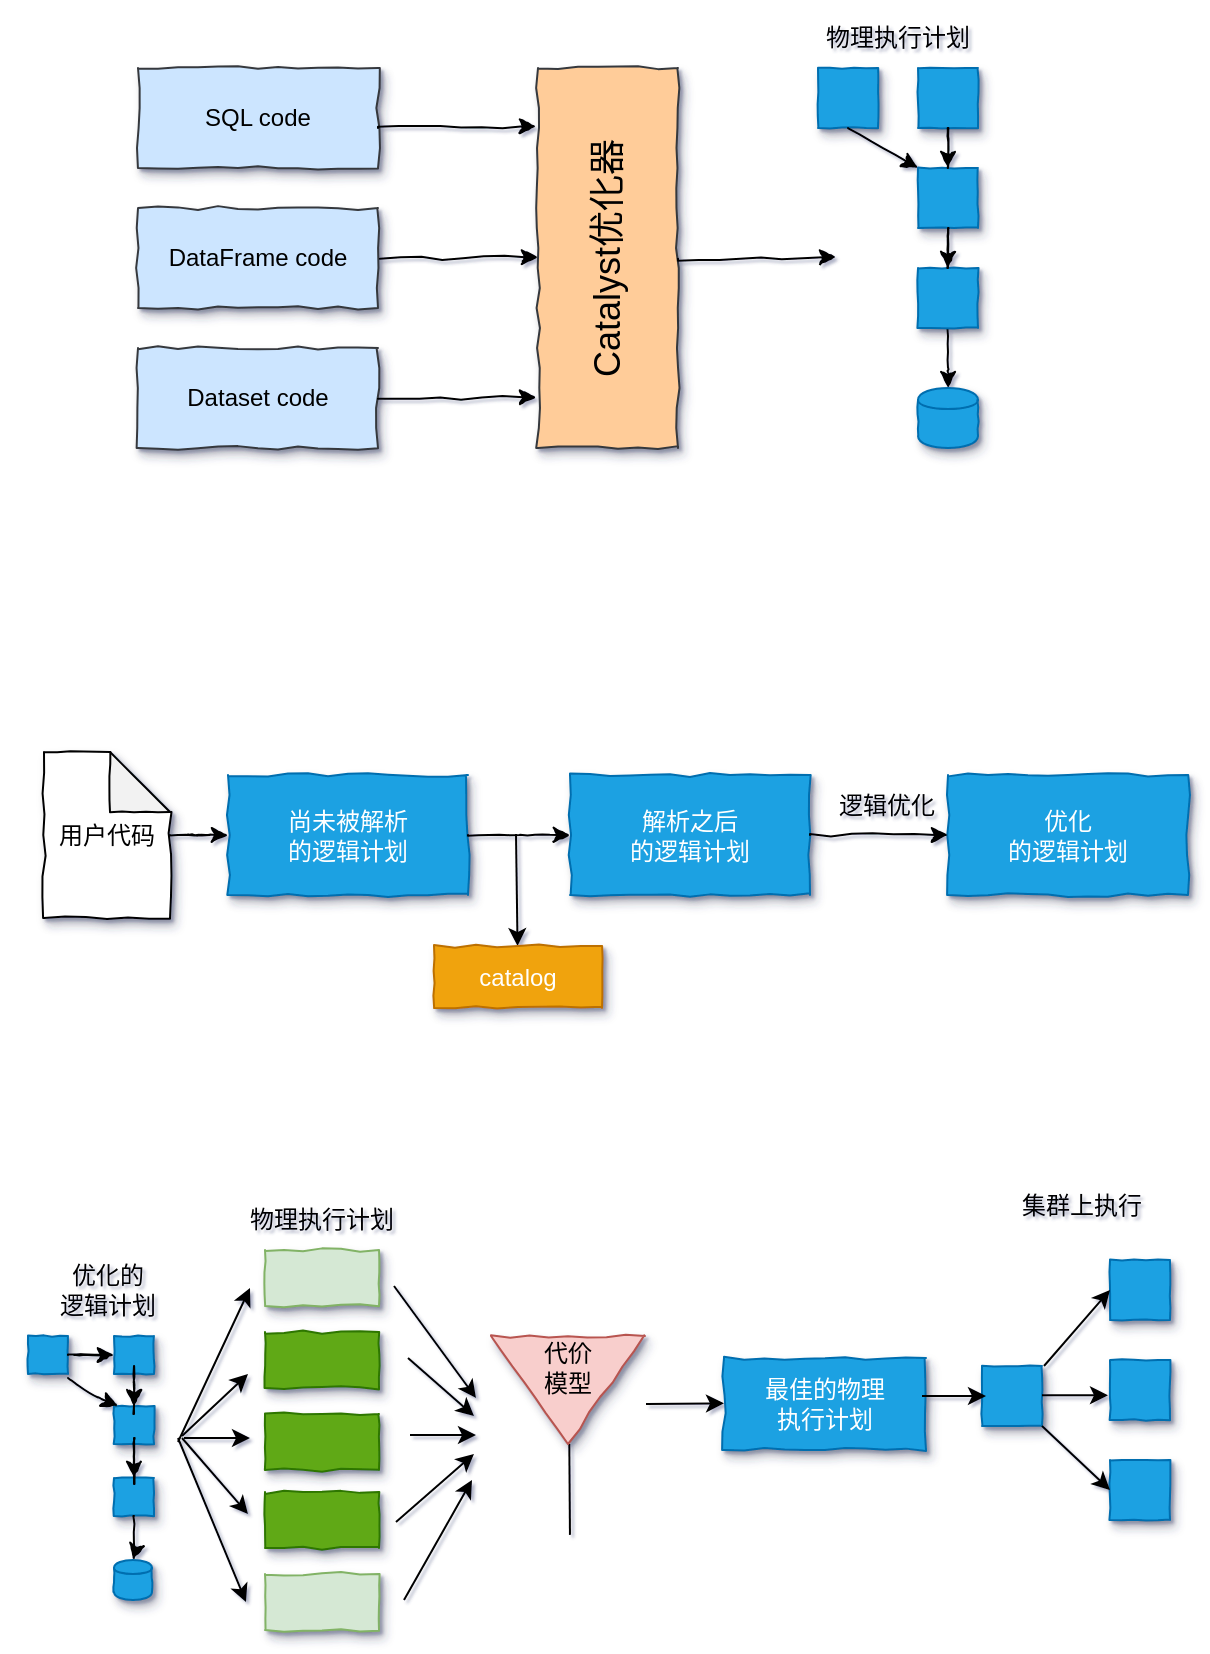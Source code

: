 <mxfile version="13.0.3" type="device"><diagram id="Q9kY0E7_PoNDs9OXjEoq" name="第 1 页"><mxGraphModel dx="938" dy="649" grid="0" gridSize="10" guides="1" tooltips="1" connect="1" arrows="1" fold="1" page="1" pageScale="1" pageWidth="827" pageHeight="1169" background="#ffffff" math="0" shadow="1"><root><mxCell id="0"/><mxCell id="1" parent="0"/><mxCell id="tz76IQIEf9m_DqUwIH97-41" value="" style="group" vertex="1" connectable="0" parent="1"><mxGeometry x="187" y="66" width="430" height="220" as="geometry"/></mxCell><mxCell id="tz76IQIEf9m_DqUwIH97-1" value="SQL code" style="rounded=0;whiteSpace=wrap;html=1;comic=1;shadow=1;fillColor=#cce5ff;strokeColor=#36393d;" vertex="1" parent="tz76IQIEf9m_DqUwIH97-41"><mxGeometry y="30" width="120" height="50" as="geometry"/></mxCell><mxCell id="tz76IQIEf9m_DqUwIH97-4" value="DataFrame code" style="rounded=0;whiteSpace=wrap;html=1;shadow=1;comic=1;fillColor=#cce5ff;strokeColor=#36393d;" vertex="1" parent="tz76IQIEf9m_DqUwIH97-41"><mxGeometry y="100" width="120" height="50" as="geometry"/></mxCell><mxCell id="tz76IQIEf9m_DqUwIH97-6" value="Dataset code" style="rounded=0;whiteSpace=wrap;html=1;comic=1;shadow=1;fillColor=#cce5ff;strokeColor=#36393d;" vertex="1" parent="tz76IQIEf9m_DqUwIH97-41"><mxGeometry y="170" width="120" height="50" as="geometry"/></mxCell><mxCell id="tz76IQIEf9m_DqUwIH97-8" value="&lt;div style=&quot;&quot;&gt;&lt;span&gt;&lt;font style=&quot;font-size: 18px&quot;&gt;Catalyst优化器&lt;/font&gt;&lt;/span&gt;&lt;/div&gt;" style="rounded=0;whiteSpace=wrap;html=1;align=center;horizontal=0;verticalAlign=middle;comic=1;shadow=1;glass=0;fillColor=#ffcc99;strokeColor=#36393d;" vertex="1" parent="tz76IQIEf9m_DqUwIH97-41"><mxGeometry x="200" y="30" width="70" height="190" as="geometry"/></mxCell><mxCell id="tz76IQIEf9m_DqUwIH97-9" value="" style="rounded=0;whiteSpace=wrap;html=1;shadow=1;glass=0;comic=1;fillColor=#1ba1e2;strokeColor=#006EAF;fontColor=#ffffff;" vertex="1" parent="tz76IQIEf9m_DqUwIH97-41"><mxGeometry x="340" y="30" width="30" height="30" as="geometry"/></mxCell><mxCell id="tz76IQIEf9m_DqUwIH97-13" value="" style="shape=cylinder;whiteSpace=wrap;html=1;boundedLbl=1;backgroundOutline=1;rounded=0;shadow=1;glass=0;comic=1;fillColor=#1ba1e2;strokeColor=#006EAF;fontColor=#ffffff;" vertex="1" parent="tz76IQIEf9m_DqUwIH97-41"><mxGeometry x="390" y="190" width="30" height="30" as="geometry"/></mxCell><mxCell id="tz76IQIEf9m_DqUwIH97-14" value="" style="endArrow=classic;html=1;entryX=-0.014;entryY=0.153;entryDx=0;entryDy=0;entryPerimeter=0;comic=1;shadow=0;" edge="1" parent="tz76IQIEf9m_DqUwIH97-41" target="tz76IQIEf9m_DqUwIH97-8"><mxGeometry width="50" height="50" relative="1" as="geometry"><mxPoint x="120" y="60" as="sourcePoint"/><mxPoint x="170" y="10" as="targetPoint"/></mxGeometry></mxCell><mxCell id="tz76IQIEf9m_DqUwIH97-15" value="" style="endArrow=classic;html=1;entryX=-0.014;entryY=0.153;entryDx=0;entryDy=0;entryPerimeter=0;comic=1;shadow=0;" edge="1" parent="tz76IQIEf9m_DqUwIH97-41"><mxGeometry width="50" height="50" relative="1" as="geometry"><mxPoint x="120.98" y="125.43" as="sourcePoint"/><mxPoint x="200" y="124.5" as="targetPoint"/></mxGeometry></mxCell><mxCell id="tz76IQIEf9m_DqUwIH97-16" value="" style="endArrow=classic;html=1;entryX=-0.014;entryY=0.153;entryDx=0;entryDy=0;entryPerimeter=0;comic=1;shadow=0;" edge="1" parent="tz76IQIEf9m_DqUwIH97-41"><mxGeometry width="50" height="50" relative="1" as="geometry"><mxPoint x="120" y="195.43" as="sourcePoint"/><mxPoint x="199.02" y="194.5" as="targetPoint"/></mxGeometry></mxCell><mxCell id="tz76IQIEf9m_DqUwIH97-17" value="" style="endArrow=classic;html=1;entryX=-0.014;entryY=0.153;entryDx=0;entryDy=0;entryPerimeter=0;comic=1;shadow=0;" edge="1" parent="tz76IQIEf9m_DqUwIH97-41"><mxGeometry width="50" height="50" relative="1" as="geometry"><mxPoint x="270" y="125.43" as="sourcePoint"/><mxPoint x="349.02" y="124.5" as="targetPoint"/></mxGeometry></mxCell><mxCell id="tz76IQIEf9m_DqUwIH97-18" value="物理执行计划" style="text;html=1;strokeColor=none;fillColor=none;align=center;verticalAlign=middle;whiteSpace=wrap;rounded=0;shadow=1;glass=0;comic=1;" vertex="1" parent="tz76IQIEf9m_DqUwIH97-41"><mxGeometry x="330" width="100" height="30" as="geometry"/></mxCell><mxCell id="tz76IQIEf9m_DqUwIH97-26" value="" style="rounded=0;whiteSpace=wrap;html=1;shadow=1;glass=0;comic=1;fillColor=#1ba1e2;strokeColor=#006EAF;fontColor=#ffffff;" vertex="1" parent="tz76IQIEf9m_DqUwIH97-41"><mxGeometry x="390" y="30" width="30" height="30" as="geometry"/></mxCell><mxCell id="tz76IQIEf9m_DqUwIH97-28" value="" style="rounded=0;whiteSpace=wrap;html=1;shadow=1;glass=0;comic=1;fillColor=#1ba1e2;strokeColor=#006EAF;fontColor=#ffffff;" vertex="1" parent="tz76IQIEf9m_DqUwIH97-41"><mxGeometry x="390" y="80" width="30" height="30" as="geometry"/></mxCell><mxCell id="tz76IQIEf9m_DqUwIH97-33" value="" style="edgeStyle=orthogonalEdgeStyle;rounded=0;comic=1;orthogonalLoop=1;jettySize=auto;html=1;shadow=0;" edge="1" parent="tz76IQIEf9m_DqUwIH97-41" source="tz76IQIEf9m_DqUwIH97-26" target="tz76IQIEf9m_DqUwIH97-28"><mxGeometry relative="1" as="geometry"/></mxCell><mxCell id="tz76IQIEf9m_DqUwIH97-38" value="" style="edgeStyle=orthogonalEdgeStyle;rounded=0;comic=1;orthogonalLoop=1;jettySize=auto;html=1;shadow=0;" edge="1" parent="tz76IQIEf9m_DqUwIH97-41" source="tz76IQIEf9m_DqUwIH97-35"><mxGeometry relative="1" as="geometry"><mxPoint x="405" y="190" as="targetPoint"/></mxGeometry></mxCell><mxCell id="tz76IQIEf9m_DqUwIH97-35" value="" style="rounded=0;whiteSpace=wrap;html=1;shadow=1;glass=0;comic=1;fillColor=#1ba1e2;strokeColor=#006EAF;fontColor=#ffffff;" vertex="1" parent="tz76IQIEf9m_DqUwIH97-41"><mxGeometry x="390" y="130" width="30" height="30" as="geometry"/></mxCell><mxCell id="tz76IQIEf9m_DqUwIH97-36" value="" style="edgeStyle=orthogonalEdgeStyle;rounded=0;comic=1;orthogonalLoop=1;jettySize=auto;html=1;shadow=0;" edge="1" parent="tz76IQIEf9m_DqUwIH97-41" source="tz76IQIEf9m_DqUwIH97-28" target="tz76IQIEf9m_DqUwIH97-35"><mxGeometry relative="1" as="geometry"/></mxCell><mxCell id="tz76IQIEf9m_DqUwIH97-40" value="" style="endArrow=classic;html=1;shadow=0;entryX=0;entryY=0;entryDx=0;entryDy=0;comic=1;" edge="1" parent="tz76IQIEf9m_DqUwIH97-41" target="tz76IQIEf9m_DqUwIH97-28"><mxGeometry width="50" height="50" relative="1" as="geometry"><mxPoint x="355" y="60" as="sourcePoint"/><mxPoint x="405" y="10" as="targetPoint"/></mxGeometry></mxCell><mxCell id="tz76IQIEf9m_DqUwIH97-128" value="" style="group" vertex="1" connectable="0" parent="1"><mxGeometry x="140" y="438" width="572" height="164" as="geometry"/></mxCell><mxCell id="tz76IQIEf9m_DqUwIH97-42" value="用户代码" style="shape=note;whiteSpace=wrap;html=1;backgroundOutline=1;darkOpacity=0.05;rounded=0;shadow=1;glass=0;comic=1;" vertex="1" parent="tz76IQIEf9m_DqUwIH97-128"><mxGeometry width="63" height="83" as="geometry"/></mxCell><mxCell id="tz76IQIEf9m_DqUwIH97-63" value="尚未被解析&lt;br&gt;的逻辑计划" style="rounded=0;whiteSpace=wrap;html=1;shadow=1;glass=0;comic=1;fillColor=#1ba1e2;strokeColor=#006EAF;fontColor=#ffffff;" vertex="1" parent="tz76IQIEf9m_DqUwIH97-128"><mxGeometry x="92" y="11.5" width="120" height="60" as="geometry"/></mxCell><mxCell id="tz76IQIEf9m_DqUwIH97-64" value="" style="edgeStyle=orthogonalEdgeStyle;rounded=0;comic=1;orthogonalLoop=1;jettySize=auto;html=1;shadow=0;" edge="1" parent="tz76IQIEf9m_DqUwIH97-128" source="tz76IQIEf9m_DqUwIH97-42" target="tz76IQIEf9m_DqUwIH97-63"><mxGeometry relative="1" as="geometry"/></mxCell><mxCell id="tz76IQIEf9m_DqUwIH97-65" value="解析之后&lt;br&gt;的逻辑计划" style="rounded=0;whiteSpace=wrap;html=1;shadow=1;glass=0;comic=1;fillColor=#1ba1e2;strokeColor=#006EAF;fontColor=#ffffff;" vertex="1" parent="tz76IQIEf9m_DqUwIH97-128"><mxGeometry x="263" y="11.5" width="120" height="60" as="geometry"/></mxCell><mxCell id="tz76IQIEf9m_DqUwIH97-66" value="" style="edgeStyle=orthogonalEdgeStyle;rounded=0;comic=1;orthogonalLoop=1;jettySize=auto;html=1;shadow=0;" edge="1" parent="tz76IQIEf9m_DqUwIH97-128" source="tz76IQIEf9m_DqUwIH97-63" target="tz76IQIEf9m_DqUwIH97-65"><mxGeometry relative="1" as="geometry"><Array as="points"><mxPoint x="238" y="42"/><mxPoint x="238" y="42"/></Array></mxGeometry></mxCell><mxCell id="tz76IQIEf9m_DqUwIH97-67" value="优化&lt;br&gt;的逻辑计划" style="rounded=0;whiteSpace=wrap;html=1;shadow=1;glass=0;comic=1;fillColor=#1ba1e2;strokeColor=#006EAF;fontColor=#ffffff;" vertex="1" parent="tz76IQIEf9m_DqUwIH97-128"><mxGeometry x="452" y="11.5" width="120" height="60" as="geometry"/></mxCell><mxCell id="tz76IQIEf9m_DqUwIH97-68" value="" style="edgeStyle=orthogonalEdgeStyle;rounded=0;comic=1;orthogonalLoop=1;jettySize=auto;html=1;shadow=0;" edge="1" parent="tz76IQIEf9m_DqUwIH97-128" source="tz76IQIEf9m_DqUwIH97-65" target="tz76IQIEf9m_DqUwIH97-67"><mxGeometry relative="1" as="geometry"/></mxCell><mxCell id="tz76IQIEf9m_DqUwIH97-69" value="" style="endArrow=classic;html=1;shadow=0;" edge="1" parent="tz76IQIEf9m_DqUwIH97-128" target="tz76IQIEf9m_DqUwIH97-70"><mxGeometry width="50" height="50" relative="1" as="geometry"><mxPoint x="236" y="41" as="sourcePoint"/><mxPoint x="286" y="-9" as="targetPoint"/></mxGeometry></mxCell><mxCell id="tz76IQIEf9m_DqUwIH97-70" value="catalog" style="rounded=0;whiteSpace=wrap;html=1;shadow=1;glass=0;comic=1;fillColor=#f0a30a;strokeColor=#BD7000;fontColor=#ffffff;" vertex="1" parent="tz76IQIEf9m_DqUwIH97-128"><mxGeometry x="195" y="97" width="84" height="31" as="geometry"/></mxCell><mxCell id="tz76IQIEf9m_DqUwIH97-71" value="逻辑优化" style="text;html=1;strokeColor=none;fillColor=none;align=center;verticalAlign=middle;whiteSpace=wrap;rounded=0;shadow=1;glass=0;comic=1;" vertex="1" parent="tz76IQIEf9m_DqUwIH97-128"><mxGeometry x="388" y="17" width="67" height="20" as="geometry"/></mxCell><mxCell id="tz76IQIEf9m_DqUwIH97-129" value="" style="group" vertex="1" connectable="0" parent="1"><mxGeometry x="122" y="650" width="587" height="227" as="geometry"/></mxCell><mxCell id="tz76IQIEf9m_DqUwIH97-72" value="" style="rounded=0;whiteSpace=wrap;html=1;shadow=1;glass=0;comic=1;fillColor=#1ba1e2;strokeColor=#006EAF;fontColor=#ffffff;" vertex="1" parent="tz76IQIEf9m_DqUwIH97-129"><mxGeometry x="10" y="80" width="20" height="19" as="geometry"/></mxCell><mxCell id="tz76IQIEf9m_DqUwIH97-87" value="" style="rounded=0;whiteSpace=wrap;html=1;shadow=1;glass=0;comic=1;fillColor=#1ba1e2;strokeColor=#006EAF;fontColor=#ffffff;" vertex="1" parent="tz76IQIEf9m_DqUwIH97-129"><mxGeometry x="53" y="80" width="20" height="19" as="geometry"/></mxCell><mxCell id="tz76IQIEf9m_DqUwIH97-88" value="" style="edgeStyle=orthogonalEdgeStyle;rounded=0;comic=1;orthogonalLoop=1;jettySize=auto;html=1;shadow=0;" edge="1" parent="tz76IQIEf9m_DqUwIH97-129" source="tz76IQIEf9m_DqUwIH97-72" target="tz76IQIEf9m_DqUwIH97-87"><mxGeometry relative="1" as="geometry"/></mxCell><mxCell id="tz76IQIEf9m_DqUwIH97-89" value="" style="rounded=0;whiteSpace=wrap;html=1;shadow=1;glass=0;comic=1;fillColor=#1ba1e2;strokeColor=#006EAF;fontColor=#ffffff;" vertex="1" parent="tz76IQIEf9m_DqUwIH97-129"><mxGeometry x="53" y="115" width="20" height="19" as="geometry"/></mxCell><mxCell id="tz76IQIEf9m_DqUwIH97-90" value="" style="edgeStyle=orthogonalEdgeStyle;rounded=0;comic=1;orthogonalLoop=1;jettySize=auto;html=1;shadow=0;" edge="1" parent="tz76IQIEf9m_DqUwIH97-129" source="tz76IQIEf9m_DqUwIH97-87" target="tz76IQIEf9m_DqUwIH97-89"><mxGeometry relative="1" as="geometry"/></mxCell><mxCell id="tz76IQIEf9m_DqUwIH97-91" value="" style="rounded=0;whiteSpace=wrap;html=1;shadow=1;glass=0;comic=1;fillColor=#1ba1e2;strokeColor=#006EAF;fontColor=#ffffff;" vertex="1" parent="tz76IQIEf9m_DqUwIH97-129"><mxGeometry x="53" y="151" width="20" height="19" as="geometry"/></mxCell><mxCell id="tz76IQIEf9m_DqUwIH97-92" value="" style="edgeStyle=orthogonalEdgeStyle;rounded=0;comic=1;orthogonalLoop=1;jettySize=auto;html=1;shadow=0;" edge="1" parent="tz76IQIEf9m_DqUwIH97-129" source="tz76IQIEf9m_DqUwIH97-89" target="tz76IQIEf9m_DqUwIH97-91"><mxGeometry relative="1" as="geometry"/></mxCell><mxCell id="tz76IQIEf9m_DqUwIH97-73" value="" style="shape=cylinder;whiteSpace=wrap;html=1;boundedLbl=1;backgroundOutline=1;rounded=0;shadow=1;glass=0;comic=1;fillColor=#1ba1e2;strokeColor=#006EAF;fontColor=#ffffff;" vertex="1" parent="tz76IQIEf9m_DqUwIH97-129"><mxGeometry x="53" y="192" width="19" height="20" as="geometry"/></mxCell><mxCell id="tz76IQIEf9m_DqUwIH97-93" value="" style="edgeStyle=orthogonalEdgeStyle;rounded=0;comic=1;orthogonalLoop=1;jettySize=auto;html=1;shadow=0;" edge="1" parent="tz76IQIEf9m_DqUwIH97-129" source="tz76IQIEf9m_DqUwIH97-91" target="tz76IQIEf9m_DqUwIH97-73"><mxGeometry relative="1" as="geometry"/></mxCell><mxCell id="tz76IQIEf9m_DqUwIH97-74" value="优化的&lt;br&gt;逻辑计划" style="text;html=1;strokeColor=none;fillColor=none;align=center;verticalAlign=middle;whiteSpace=wrap;rounded=0;shadow=1;glass=0;comic=1;" vertex="1" parent="tz76IQIEf9m_DqUwIH97-129"><mxGeometry y="42" width="100" height="30" as="geometry"/></mxCell><mxCell id="tz76IQIEf9m_DqUwIH97-81" value="" style="endArrow=classic;html=1;shadow=0;comic=1;" edge="1" parent="tz76IQIEf9m_DqUwIH97-129"><mxGeometry width="50" height="50" relative="1" as="geometry"><mxPoint x="30" y="101" as="sourcePoint"/><mxPoint x="55" y="115" as="targetPoint"/><Array as="points"><mxPoint x="41" y="109"/></Array></mxGeometry></mxCell><mxCell id="tz76IQIEf9m_DqUwIH97-82" value="" style="rounded=0;whiteSpace=wrap;html=1;shadow=1;glass=0;comic=1;fillColor=#d5e8d4;strokeColor=#82b366;" vertex="1" parent="tz76IQIEf9m_DqUwIH97-129"><mxGeometry x="128.5" y="37" width="57" height="28" as="geometry"/></mxCell><mxCell id="tz76IQIEf9m_DqUwIH97-83" value="" style="rounded=0;whiteSpace=wrap;html=1;shadow=1;glass=0;comic=1;fillColor=#60a917;strokeColor=#2D7600;fontColor=#ffffff;" vertex="1" parent="tz76IQIEf9m_DqUwIH97-129"><mxGeometry x="128.5" y="78" width="57" height="28" as="geometry"/></mxCell><mxCell id="tz76IQIEf9m_DqUwIH97-84" value="" style="rounded=0;whiteSpace=wrap;html=1;shadow=1;glass=0;comic=1;fillColor=#60a917;strokeColor=#2D7600;fontColor=#ffffff;" vertex="1" parent="tz76IQIEf9m_DqUwIH97-129"><mxGeometry x="128.5" y="119" width="57" height="28" as="geometry"/></mxCell><mxCell id="tz76IQIEf9m_DqUwIH97-85" value="" style="rounded=0;whiteSpace=wrap;html=1;shadow=1;glass=0;comic=1;fillColor=#60a917;strokeColor=#2D7600;fontColor=#ffffff;" vertex="1" parent="tz76IQIEf9m_DqUwIH97-129"><mxGeometry x="128.5" y="158" width="57" height="28" as="geometry"/></mxCell><mxCell id="tz76IQIEf9m_DqUwIH97-86" value="" style="rounded=0;whiteSpace=wrap;html=1;shadow=1;glass=0;comic=1;fillColor=#d5e8d4;strokeColor=#82b366;" vertex="1" parent="tz76IQIEf9m_DqUwIH97-129"><mxGeometry x="128.5" y="199" width="57" height="28" as="geometry"/></mxCell><mxCell id="tz76IQIEf9m_DqUwIH97-94" value="" style="endArrow=classic;html=1;shadow=0;" edge="1" parent="tz76IQIEf9m_DqUwIH97-129"><mxGeometry width="50" height="50" relative="1" as="geometry"><mxPoint x="85" y="133" as="sourcePoint"/><mxPoint x="121" y="56" as="targetPoint"/></mxGeometry></mxCell><mxCell id="tz76IQIEf9m_DqUwIH97-95" value="" style="endArrow=classic;html=1;shadow=0;" edge="1" parent="tz76IQIEf9m_DqUwIH97-129"><mxGeometry width="50" height="50" relative="1" as="geometry"><mxPoint x="85" y="131" as="sourcePoint"/><mxPoint x="119" y="213" as="targetPoint"/></mxGeometry></mxCell><mxCell id="tz76IQIEf9m_DqUwIH97-96" value="" style="endArrow=classic;html=1;shadow=0;" edge="1" parent="tz76IQIEf9m_DqUwIH97-129"><mxGeometry width="50" height="50" relative="1" as="geometry"><mxPoint x="87" y="131.0" as="sourcePoint"/><mxPoint x="120" y="169" as="targetPoint"/></mxGeometry></mxCell><mxCell id="tz76IQIEf9m_DqUwIH97-97" value="" style="endArrow=classic;html=1;shadow=0;" edge="1" parent="tz76IQIEf9m_DqUwIH97-129"><mxGeometry width="50" height="50" relative="1" as="geometry"><mxPoint x="87" y="130.0" as="sourcePoint"/><mxPoint x="120" y="99" as="targetPoint"/></mxGeometry></mxCell><mxCell id="tz76IQIEf9m_DqUwIH97-98" value="" style="endArrow=classic;html=1;shadow=0;" edge="1" parent="tz76IQIEf9m_DqUwIH97-129"><mxGeometry width="50" height="50" relative="1" as="geometry"><mxPoint x="88" y="131.0" as="sourcePoint"/><mxPoint x="121" y="131" as="targetPoint"/></mxGeometry></mxCell><mxCell id="tz76IQIEf9m_DqUwIH97-99" value="" style="endArrow=classic;html=1;shadow=0;" edge="1" parent="tz76IQIEf9m_DqUwIH97-129"><mxGeometry width="50" height="50" relative="1" as="geometry"><mxPoint x="193" y="55" as="sourcePoint"/><mxPoint x="234" y="111" as="targetPoint"/></mxGeometry></mxCell><mxCell id="tz76IQIEf9m_DqUwIH97-100" value="" style="endArrow=classic;html=1;shadow=0;" edge="1" parent="tz76IQIEf9m_DqUwIH97-129"><mxGeometry width="50" height="50" relative="1" as="geometry"><mxPoint x="198" y="212" as="sourcePoint"/><mxPoint x="232" y="152" as="targetPoint"/></mxGeometry></mxCell><mxCell id="tz76IQIEf9m_DqUwIH97-101" value="" style="endArrow=classic;html=1;shadow=0;" edge="1" parent="tz76IQIEf9m_DqUwIH97-129"><mxGeometry width="50" height="50" relative="1" as="geometry"><mxPoint x="194" y="173" as="sourcePoint"/><mxPoint x="233" y="139" as="targetPoint"/></mxGeometry></mxCell><mxCell id="tz76IQIEf9m_DqUwIH97-102" value="" style="endArrow=classic;html=1;shadow=0;" edge="1" parent="tz76IQIEf9m_DqUwIH97-129"><mxGeometry width="50" height="50" relative="1" as="geometry"><mxPoint x="200" y="91" as="sourcePoint"/><mxPoint x="233" y="120" as="targetPoint"/></mxGeometry></mxCell><mxCell id="tz76IQIEf9m_DqUwIH97-103" value="" style="endArrow=classic;html=1;shadow=0;" edge="1" parent="tz76IQIEf9m_DqUwIH97-129"><mxGeometry width="50" height="50" relative="1" as="geometry"><mxPoint x="201" y="129.5" as="sourcePoint"/><mxPoint x="234" y="129.5" as="targetPoint"/></mxGeometry></mxCell><mxCell id="tz76IQIEf9m_DqUwIH97-107" value="" style="endArrow=none;html=1;shadow=0;exitX=0.028;exitY=0.982;exitDx=0;exitDy=0;exitPerimeter=0;" edge="1" parent="tz76IQIEf9m_DqUwIH97-129"><mxGeometry width="50" height="50" relative="1" as="geometry"><mxPoint x="280.66" y="134.0" as="sourcePoint"/><mxPoint x="280.98" y="179.44" as="targetPoint"/></mxGeometry></mxCell><mxCell id="tz76IQIEf9m_DqUwIH97-108" value="最佳的物理&lt;br&gt;执行计划" style="rounded=0;whiteSpace=wrap;html=1;shadow=1;glass=0;comic=1;fillColor=#1ba1e2;strokeColor=#006EAF;fontColor=#ffffff;" vertex="1" parent="tz76IQIEf9m_DqUwIH97-129"><mxGeometry x="358" y="91" width="101" height="46" as="geometry"/></mxCell><mxCell id="tz76IQIEf9m_DqUwIH97-109" value="" style="rounded=0;whiteSpace=wrap;html=1;shadow=1;glass=0;comic=1;fillColor=#1ba1e2;strokeColor=#006EAF;fontColor=#ffffff;" vertex="1" parent="tz76IQIEf9m_DqUwIH97-129"><mxGeometry x="551" y="42" width="30" height="30" as="geometry"/></mxCell><mxCell id="tz76IQIEf9m_DqUwIH97-110" value="" style="rounded=0;whiteSpace=wrap;html=1;shadow=1;glass=0;comic=1;fillColor=#1ba1e2;strokeColor=#006EAF;fontColor=#ffffff;" vertex="1" parent="tz76IQIEf9m_DqUwIH97-129"><mxGeometry x="551" y="92" width="30" height="30" as="geometry"/></mxCell><mxCell id="tz76IQIEf9m_DqUwIH97-112" value="" style="rounded=0;whiteSpace=wrap;html=1;shadow=1;glass=0;comic=1;fillColor=#1ba1e2;strokeColor=#006EAF;fontColor=#ffffff;" vertex="1" parent="tz76IQIEf9m_DqUwIH97-129"><mxGeometry x="551" y="142" width="30" height="30" as="geometry"/></mxCell><mxCell id="tz76IQIEf9m_DqUwIH97-114" value="" style="rounded=0;whiteSpace=wrap;html=1;shadow=1;glass=0;comic=1;fillColor=#1ba1e2;strokeColor=#006EAF;fontColor=#ffffff;" vertex="1" parent="tz76IQIEf9m_DqUwIH97-129"><mxGeometry x="487" y="95" width="30" height="30" as="geometry"/></mxCell><mxCell id="tz76IQIEf9m_DqUwIH97-115" value="" style="endArrow=classic;html=1;shadow=0;" edge="1" parent="tz76IQIEf9m_DqUwIH97-129"><mxGeometry width="50" height="50" relative="1" as="geometry"><mxPoint x="457" y="110" as="sourcePoint"/><mxPoint x="489" y="110" as="targetPoint"/><Array as="points"><mxPoint x="484" y="110"/></Array></mxGeometry></mxCell><mxCell id="tz76IQIEf9m_DqUwIH97-116" value="" style="endArrow=classic;html=1;shadow=0;" edge="1" parent="tz76IQIEf9m_DqUwIH97-129"><mxGeometry width="50" height="50" relative="1" as="geometry"><mxPoint x="319" y="114" as="sourcePoint"/><mxPoint x="358" y="113.66" as="targetPoint"/></mxGeometry></mxCell><mxCell id="tz76IQIEf9m_DqUwIH97-117" value="" style="endArrow=classic;html=1;shadow=0;" edge="1" parent="tz76IQIEf9m_DqUwIH97-129"><mxGeometry width="50" height="50" relative="1" as="geometry"><mxPoint x="517" y="109.66" as="sourcePoint"/><mxPoint x="550" y="109.66" as="targetPoint"/></mxGeometry></mxCell><mxCell id="tz76IQIEf9m_DqUwIH97-118" value="" style="endArrow=classic;html=1;shadow=0;entryX=0;entryY=0.5;entryDx=0;entryDy=0;" edge="1" parent="tz76IQIEf9m_DqUwIH97-129" target="tz76IQIEf9m_DqUwIH97-109"><mxGeometry width="50" height="50" relative="1" as="geometry"><mxPoint x="518" y="95" as="sourcePoint"/><mxPoint x="551" y="84.0" as="targetPoint"/></mxGeometry></mxCell><mxCell id="tz76IQIEf9m_DqUwIH97-119" value="" style="endArrow=classic;html=1;shadow=0;exitX=1;exitY=1;exitDx=0;exitDy=0;entryX=0;entryY=0.5;entryDx=0;entryDy=0;" edge="1" parent="tz76IQIEf9m_DqUwIH97-129" source="tz76IQIEf9m_DqUwIH97-114" target="tz76IQIEf9m_DqUwIH97-112"><mxGeometry width="50" height="50" relative="1" as="geometry"><mxPoint x="517" y="134.0" as="sourcePoint"/><mxPoint x="543" y="153" as="targetPoint"/></mxGeometry></mxCell><mxCell id="tz76IQIEf9m_DqUwIH97-122" value="集群上执行" style="text;html=1;strokeColor=none;fillColor=none;align=center;verticalAlign=middle;whiteSpace=wrap;rounded=0;shadow=1;glass=0;comic=1;" vertex="1" parent="tz76IQIEf9m_DqUwIH97-129"><mxGeometry x="487" width="100" height="30" as="geometry"/></mxCell><mxCell id="tz76IQIEf9m_DqUwIH97-123" value="物理执行计划" style="text;html=1;strokeColor=none;fillColor=none;align=center;verticalAlign=middle;whiteSpace=wrap;rounded=0;shadow=1;glass=0;comic=1;" vertex="1" parent="tz76IQIEf9m_DqUwIH97-129"><mxGeometry x="107" y="7" width="100" height="30" as="geometry"/></mxCell><mxCell id="tz76IQIEf9m_DqUwIH97-124" value="" style="verticalLabelPosition=bottom;verticalAlign=top;html=1;shape=mxgraph.basic.acute_triangle;dx=0.5;rounded=0;shadow=1;glass=0;comic=1;rotation=-180;fillColor=#f8cecc;strokeColor=#b85450;" vertex="1" parent="tz76IQIEf9m_DqUwIH97-129"><mxGeometry x="241.5" y="80" width="77" height="54" as="geometry"/></mxCell><mxCell id="tz76IQIEf9m_DqUwIH97-126" value="代价&lt;br&gt;模型" style="text;html=1;strokeColor=none;fillColor=none;align=center;verticalAlign=middle;whiteSpace=wrap;rounded=0;shadow=1;glass=0;comic=1;" vertex="1" parent="tz76IQIEf9m_DqUwIH97-129"><mxGeometry x="260" y="86" width="40" height="20" as="geometry"/></mxCell></root></mxGraphModel></diagram></mxfile>